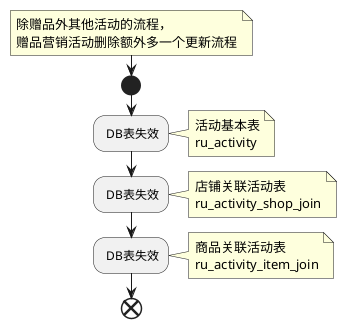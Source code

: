 @startuml

note right
    除赠品外其他活动的流程，
    赠品营销活动删除额外多一个更新流程
end note

start
: DB表失效;
note right
    活动基本表
    ru_activity
end note
: DB表失效;
note right
    店铺关联活动表
    ru_activity_shop_join
end note
: DB表失效;
note right
    商品关联活动表
    ru_activity_item_join
end note
end
@enduml